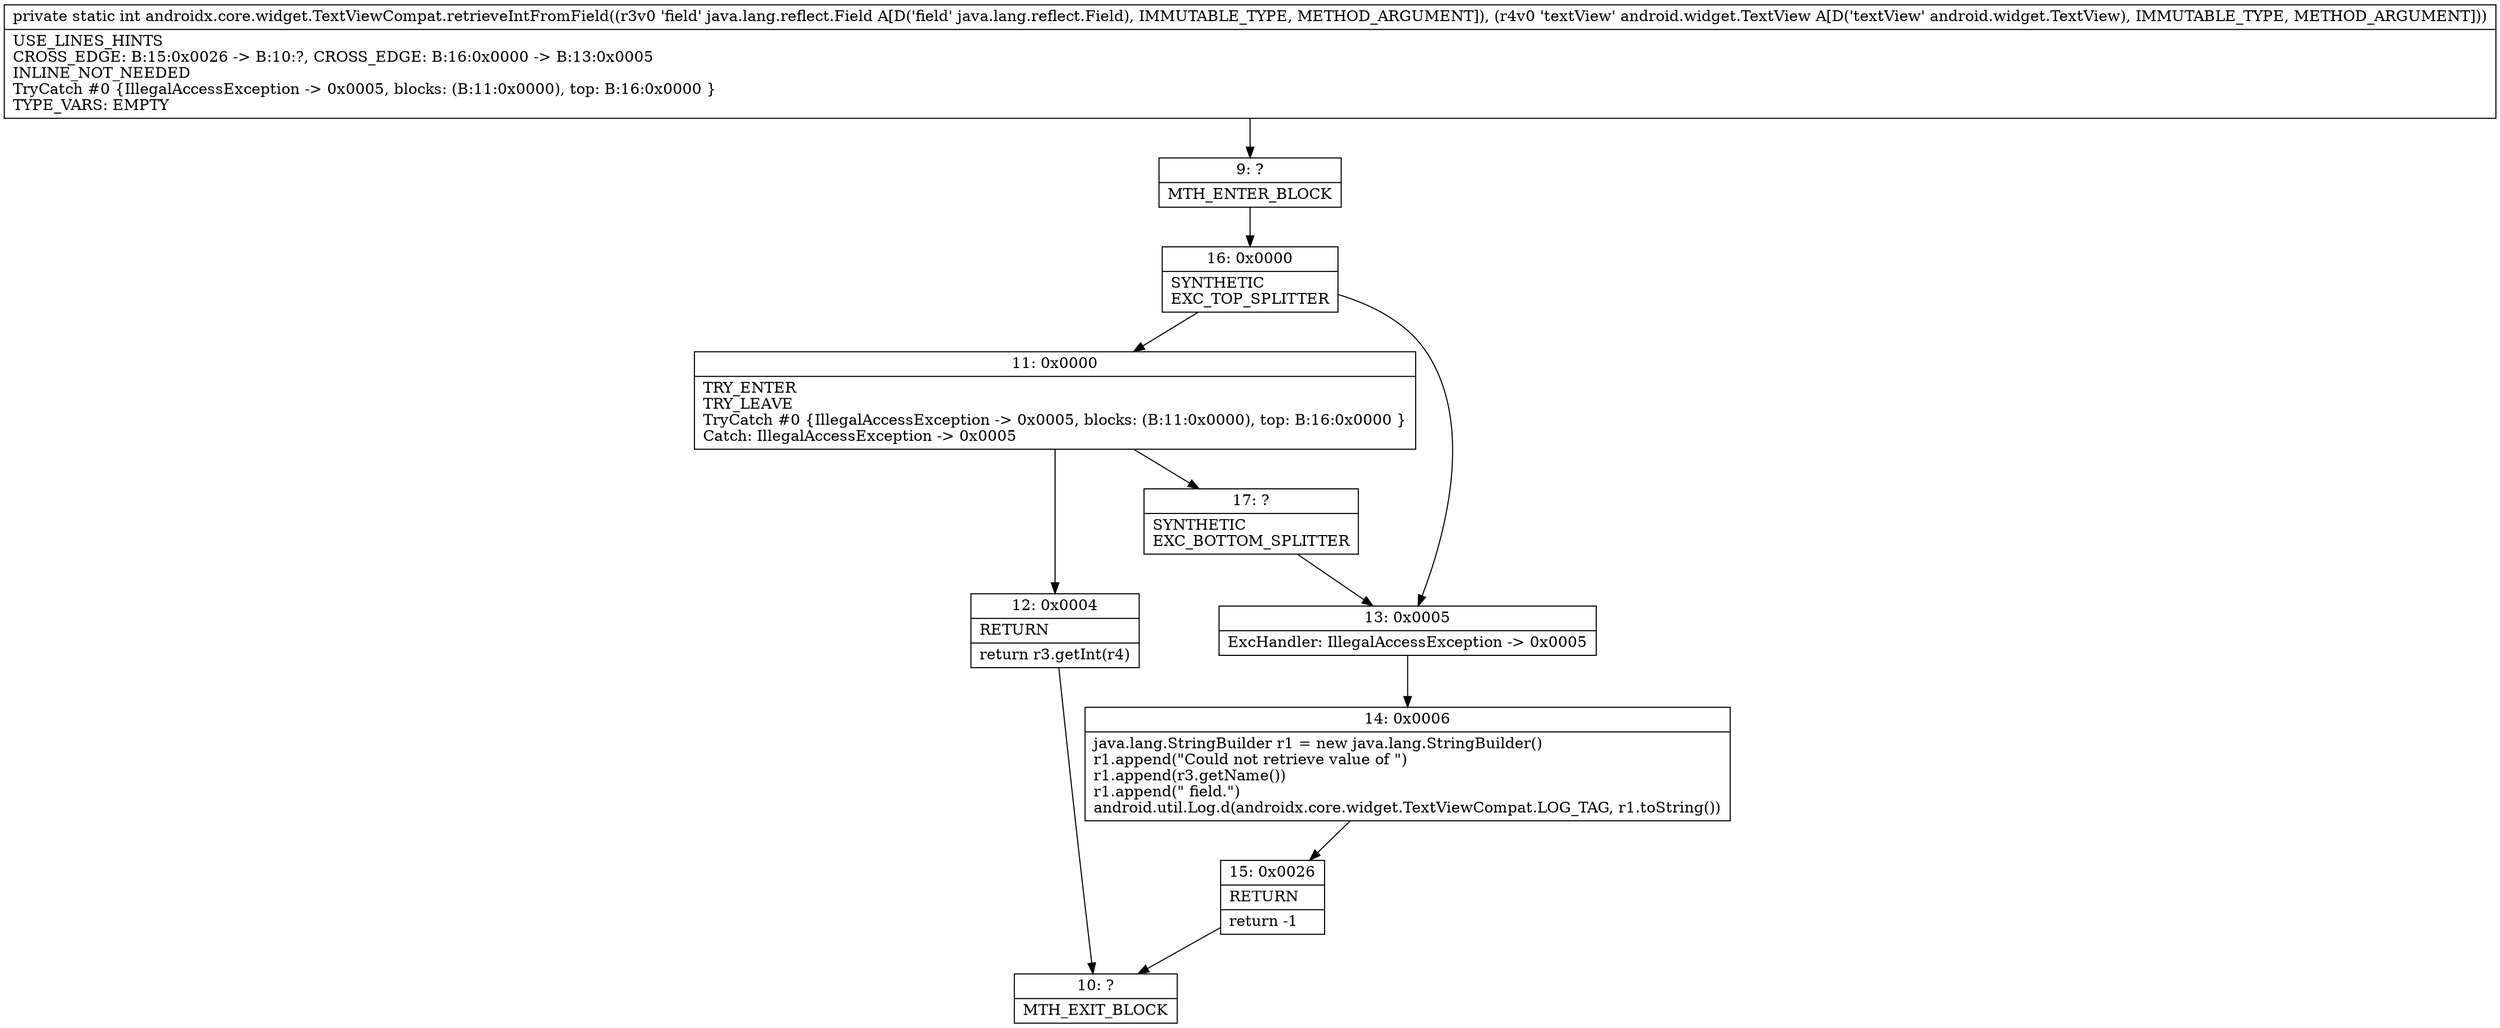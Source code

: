 digraph "CFG forandroidx.core.widget.TextViewCompat.retrieveIntFromField(Ljava\/lang\/reflect\/Field;Landroid\/widget\/TextView;)I" {
Node_9 [shape=record,label="{9\:\ ?|MTH_ENTER_BLOCK\l}"];
Node_16 [shape=record,label="{16\:\ 0x0000|SYNTHETIC\lEXC_TOP_SPLITTER\l}"];
Node_11 [shape=record,label="{11\:\ 0x0000|TRY_ENTER\lTRY_LEAVE\lTryCatch #0 \{IllegalAccessException \-\> 0x0005, blocks: (B:11:0x0000), top: B:16:0x0000 \}\lCatch: IllegalAccessException \-\> 0x0005\l}"];
Node_12 [shape=record,label="{12\:\ 0x0004|RETURN\l|return r3.getInt(r4)\l}"];
Node_10 [shape=record,label="{10\:\ ?|MTH_EXIT_BLOCK\l}"];
Node_17 [shape=record,label="{17\:\ ?|SYNTHETIC\lEXC_BOTTOM_SPLITTER\l}"];
Node_13 [shape=record,label="{13\:\ 0x0005|ExcHandler: IllegalAccessException \-\> 0x0005\l}"];
Node_14 [shape=record,label="{14\:\ 0x0006|java.lang.StringBuilder r1 = new java.lang.StringBuilder()\lr1.append(\"Could not retrieve value of \")\lr1.append(r3.getName())\lr1.append(\" field.\")\landroid.util.Log.d(androidx.core.widget.TextViewCompat.LOG_TAG, r1.toString())\l}"];
Node_15 [shape=record,label="{15\:\ 0x0026|RETURN\l|return \-1\l}"];
MethodNode[shape=record,label="{private static int androidx.core.widget.TextViewCompat.retrieveIntFromField((r3v0 'field' java.lang.reflect.Field A[D('field' java.lang.reflect.Field), IMMUTABLE_TYPE, METHOD_ARGUMENT]), (r4v0 'textView' android.widget.TextView A[D('textView' android.widget.TextView), IMMUTABLE_TYPE, METHOD_ARGUMENT]))  | USE_LINES_HINTS\lCROSS_EDGE: B:15:0x0026 \-\> B:10:?, CROSS_EDGE: B:16:0x0000 \-\> B:13:0x0005\lINLINE_NOT_NEEDED\lTryCatch #0 \{IllegalAccessException \-\> 0x0005, blocks: (B:11:0x0000), top: B:16:0x0000 \}\lTYPE_VARS: EMPTY\l}"];
MethodNode -> Node_9;Node_9 -> Node_16;
Node_16 -> Node_11;
Node_16 -> Node_13;
Node_11 -> Node_12;
Node_11 -> Node_17;
Node_12 -> Node_10;
Node_17 -> Node_13;
Node_13 -> Node_14;
Node_14 -> Node_15;
Node_15 -> Node_10;
}

